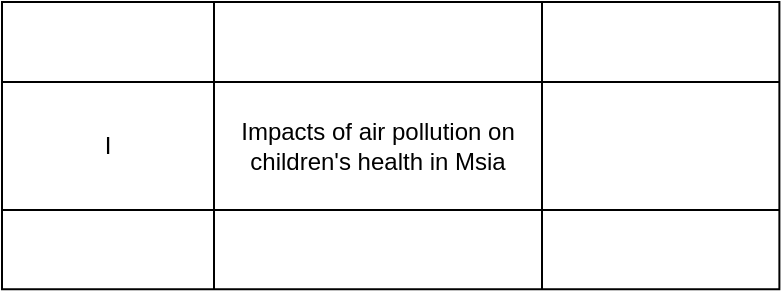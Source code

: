 <mxfile version="26.1.0">
  <diagram name="Page-1" id="VDsmp9Ex4F8U1UNaEQhH">
    <mxGraphModel dx="749" dy="856" grid="0" gridSize="10" guides="1" tooltips="1" connect="1" arrows="1" fold="1" page="0" pageScale="1" pageWidth="850" pageHeight="1100" math="0" shadow="0">
      <root>
        <mxCell id="0" />
        <mxCell id="1" parent="0" />
        <mxCell id="hVhLU8-apy723vky3uoX-127" value="" style="shape=table;startSize=0;container=1;collapsible=0;childLayout=tableLayout;" vertex="1" parent="1">
          <mxGeometry x="-227" y="-242" width="388.694" height="143.68" as="geometry" />
        </mxCell>
        <mxCell id="hVhLU8-apy723vky3uoX-128" value="" style="shape=tableRow;horizontal=0;startSize=0;swimlaneHead=0;swimlaneBody=0;strokeColor=inherit;top=0;left=0;bottom=0;right=0;collapsible=0;dropTarget=0;fillColor=none;points=[[0,0.5],[1,0.5]];portConstraint=eastwest;" vertex="1" parent="hVhLU8-apy723vky3uoX-127">
          <mxGeometry width="388.694" height="40" as="geometry" />
        </mxCell>
        <mxCell id="hVhLU8-apy723vky3uoX-129" value="" style="shape=partialRectangle;html=1;whiteSpace=wrap;connectable=0;strokeColor=inherit;overflow=hidden;fillColor=none;top=0;left=0;bottom=0;right=0;pointerEvents=1;" vertex="1" parent="hVhLU8-apy723vky3uoX-128">
          <mxGeometry width="106" height="40" as="geometry">
            <mxRectangle width="106" height="40" as="alternateBounds" />
          </mxGeometry>
        </mxCell>
        <mxCell id="hVhLU8-apy723vky3uoX-130" value="" style="shape=partialRectangle;html=1;whiteSpace=wrap;connectable=0;strokeColor=inherit;overflow=hidden;fillColor=none;top=0;left=0;bottom=0;right=0;pointerEvents=1;" vertex="1" parent="hVhLU8-apy723vky3uoX-128">
          <mxGeometry x="106" width="164" height="40" as="geometry">
            <mxRectangle width="164" height="40" as="alternateBounds" />
          </mxGeometry>
        </mxCell>
        <mxCell id="hVhLU8-apy723vky3uoX-131" value="" style="shape=partialRectangle;html=1;whiteSpace=wrap;connectable=0;strokeColor=inherit;overflow=hidden;fillColor=none;top=0;left=0;bottom=0;right=0;pointerEvents=1;" vertex="1" parent="hVhLU8-apy723vky3uoX-128">
          <mxGeometry x="270" width="119" height="40" as="geometry">
            <mxRectangle width="119" height="40" as="alternateBounds" />
          </mxGeometry>
        </mxCell>
        <mxCell id="hVhLU8-apy723vky3uoX-132" value="" style="shape=tableRow;horizontal=0;startSize=0;swimlaneHead=0;swimlaneBody=0;strokeColor=inherit;top=0;left=0;bottom=0;right=0;collapsible=0;dropTarget=0;fillColor=none;points=[[0,0.5],[1,0.5]];portConstraint=eastwest;" vertex="1" parent="hVhLU8-apy723vky3uoX-127">
          <mxGeometry y="40" width="388.694" height="64" as="geometry" />
        </mxCell>
        <mxCell id="hVhLU8-apy723vky3uoX-133" value="I" style="shape=partialRectangle;html=1;whiteSpace=wrap;connectable=0;strokeColor=inherit;overflow=hidden;fillColor=none;top=0;left=0;bottom=0;right=0;pointerEvents=1;" vertex="1" parent="hVhLU8-apy723vky3uoX-132">
          <mxGeometry width="106" height="64" as="geometry">
            <mxRectangle width="106" height="64" as="alternateBounds" />
          </mxGeometry>
        </mxCell>
        <mxCell id="hVhLU8-apy723vky3uoX-134" value="Impacts of air pollution on children&#39;s health in Msia" style="shape=partialRectangle;html=1;whiteSpace=wrap;connectable=0;strokeColor=inherit;overflow=hidden;fillColor=none;top=0;left=0;bottom=0;right=0;pointerEvents=1;" vertex="1" parent="hVhLU8-apy723vky3uoX-132">
          <mxGeometry x="106" width="164" height="64" as="geometry">
            <mxRectangle width="164" height="64" as="alternateBounds" />
          </mxGeometry>
        </mxCell>
        <mxCell id="hVhLU8-apy723vky3uoX-135" value="" style="shape=partialRectangle;html=1;whiteSpace=wrap;connectable=0;strokeColor=inherit;overflow=hidden;fillColor=none;top=0;left=0;bottom=0;right=0;pointerEvents=1;" vertex="1" parent="hVhLU8-apy723vky3uoX-132">
          <mxGeometry x="270" width="119" height="64" as="geometry">
            <mxRectangle width="119" height="64" as="alternateBounds" />
          </mxGeometry>
        </mxCell>
        <mxCell id="hVhLU8-apy723vky3uoX-136" value="" style="shape=tableRow;horizontal=0;startSize=0;swimlaneHead=0;swimlaneBody=0;strokeColor=inherit;top=0;left=0;bottom=0;right=0;collapsible=0;dropTarget=0;fillColor=none;points=[[0,0.5],[1,0.5]];portConstraint=eastwest;" vertex="1" parent="hVhLU8-apy723vky3uoX-127">
          <mxGeometry y="104" width="388.694" height="40" as="geometry" />
        </mxCell>
        <mxCell id="hVhLU8-apy723vky3uoX-137" value="" style="shape=partialRectangle;html=1;whiteSpace=wrap;connectable=0;strokeColor=inherit;overflow=hidden;fillColor=none;top=0;left=0;bottom=0;right=0;pointerEvents=1;" vertex="1" parent="hVhLU8-apy723vky3uoX-136">
          <mxGeometry width="106" height="40" as="geometry">
            <mxRectangle width="106" height="40" as="alternateBounds" />
          </mxGeometry>
        </mxCell>
        <mxCell id="hVhLU8-apy723vky3uoX-138" value="" style="shape=partialRectangle;html=1;whiteSpace=wrap;connectable=0;strokeColor=inherit;overflow=hidden;fillColor=none;top=0;left=0;bottom=0;right=0;pointerEvents=1;" vertex="1" parent="hVhLU8-apy723vky3uoX-136">
          <mxGeometry x="106" width="164" height="40" as="geometry">
            <mxRectangle width="164" height="40" as="alternateBounds" />
          </mxGeometry>
        </mxCell>
        <mxCell id="hVhLU8-apy723vky3uoX-139" value="" style="shape=partialRectangle;html=1;whiteSpace=wrap;connectable=0;strokeColor=inherit;overflow=hidden;fillColor=none;top=0;left=0;bottom=0;right=0;pointerEvents=1;" vertex="1" parent="hVhLU8-apy723vky3uoX-136">
          <mxGeometry x="270" width="119" height="40" as="geometry">
            <mxRectangle width="119" height="40" as="alternateBounds" />
          </mxGeometry>
        </mxCell>
      </root>
    </mxGraphModel>
  </diagram>
</mxfile>
